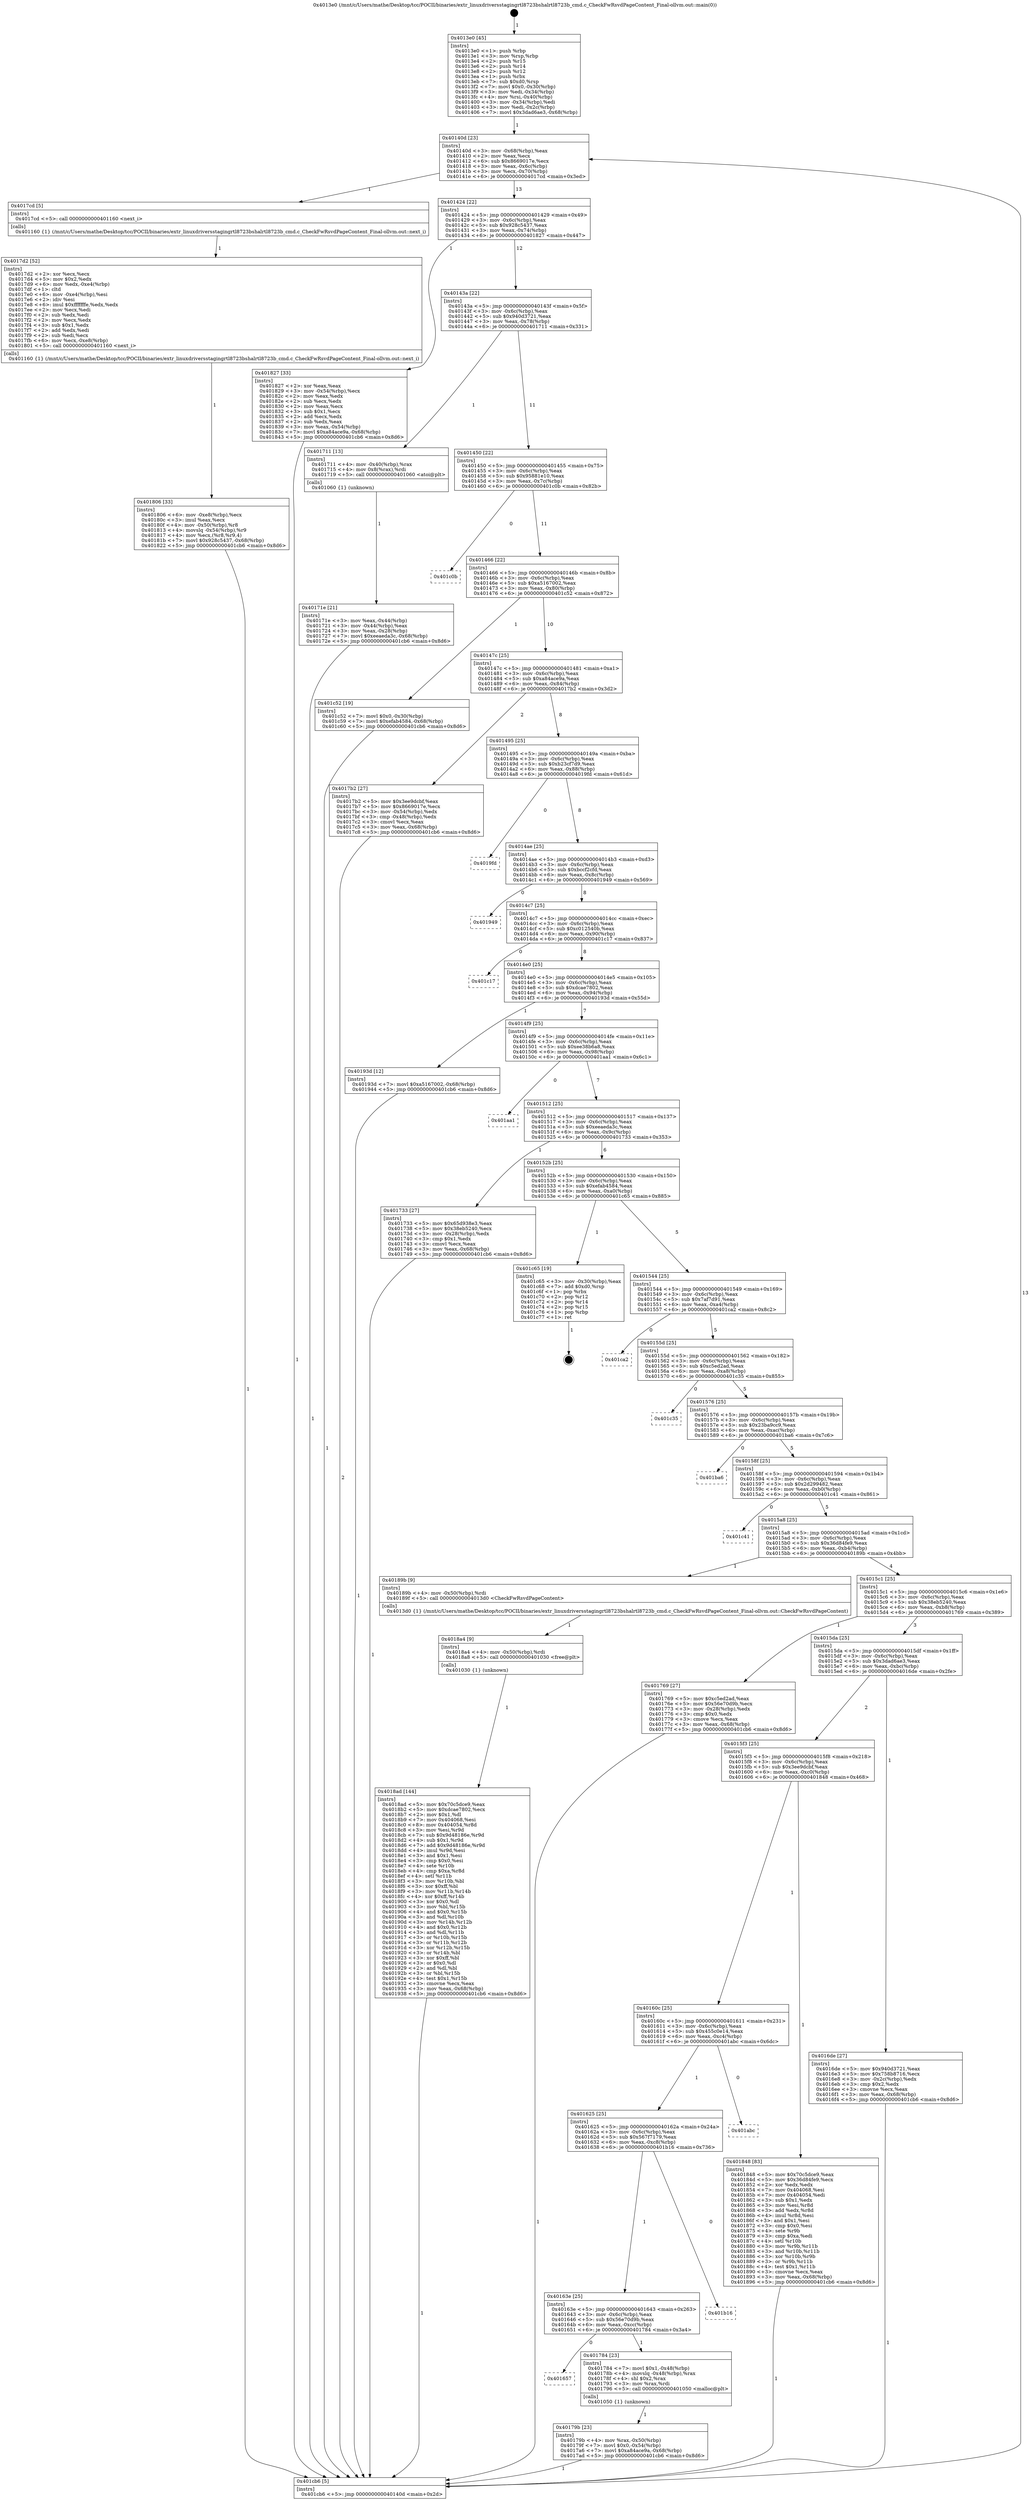 digraph "0x4013e0" {
  label = "0x4013e0 (/mnt/c/Users/mathe/Desktop/tcc/POCII/binaries/extr_linuxdriversstagingrtl8723bshalrtl8723b_cmd.c_CheckFwRsvdPageContent_Final-ollvm.out::main(0))"
  labelloc = "t"
  node[shape=record]

  Entry [label="",width=0.3,height=0.3,shape=circle,fillcolor=black,style=filled]
  "0x40140d" [label="{
     0x40140d [23]\l
     | [instrs]\l
     &nbsp;&nbsp;0x40140d \<+3\>: mov -0x68(%rbp),%eax\l
     &nbsp;&nbsp;0x401410 \<+2\>: mov %eax,%ecx\l
     &nbsp;&nbsp;0x401412 \<+6\>: sub $0x8669017e,%ecx\l
     &nbsp;&nbsp;0x401418 \<+3\>: mov %eax,-0x6c(%rbp)\l
     &nbsp;&nbsp;0x40141b \<+3\>: mov %ecx,-0x70(%rbp)\l
     &nbsp;&nbsp;0x40141e \<+6\>: je 00000000004017cd \<main+0x3ed\>\l
  }"]
  "0x4017cd" [label="{
     0x4017cd [5]\l
     | [instrs]\l
     &nbsp;&nbsp;0x4017cd \<+5\>: call 0000000000401160 \<next_i\>\l
     | [calls]\l
     &nbsp;&nbsp;0x401160 \{1\} (/mnt/c/Users/mathe/Desktop/tcc/POCII/binaries/extr_linuxdriversstagingrtl8723bshalrtl8723b_cmd.c_CheckFwRsvdPageContent_Final-ollvm.out::next_i)\l
  }"]
  "0x401424" [label="{
     0x401424 [22]\l
     | [instrs]\l
     &nbsp;&nbsp;0x401424 \<+5\>: jmp 0000000000401429 \<main+0x49\>\l
     &nbsp;&nbsp;0x401429 \<+3\>: mov -0x6c(%rbp),%eax\l
     &nbsp;&nbsp;0x40142c \<+5\>: sub $0x928c5437,%eax\l
     &nbsp;&nbsp;0x401431 \<+3\>: mov %eax,-0x74(%rbp)\l
     &nbsp;&nbsp;0x401434 \<+6\>: je 0000000000401827 \<main+0x447\>\l
  }"]
  Exit [label="",width=0.3,height=0.3,shape=circle,fillcolor=black,style=filled,peripheries=2]
  "0x401827" [label="{
     0x401827 [33]\l
     | [instrs]\l
     &nbsp;&nbsp;0x401827 \<+2\>: xor %eax,%eax\l
     &nbsp;&nbsp;0x401829 \<+3\>: mov -0x54(%rbp),%ecx\l
     &nbsp;&nbsp;0x40182c \<+2\>: mov %eax,%edx\l
     &nbsp;&nbsp;0x40182e \<+2\>: sub %ecx,%edx\l
     &nbsp;&nbsp;0x401830 \<+2\>: mov %eax,%ecx\l
     &nbsp;&nbsp;0x401832 \<+3\>: sub $0x1,%ecx\l
     &nbsp;&nbsp;0x401835 \<+2\>: add %ecx,%edx\l
     &nbsp;&nbsp;0x401837 \<+2\>: sub %edx,%eax\l
     &nbsp;&nbsp;0x401839 \<+3\>: mov %eax,-0x54(%rbp)\l
     &nbsp;&nbsp;0x40183c \<+7\>: movl $0xa84ace9a,-0x68(%rbp)\l
     &nbsp;&nbsp;0x401843 \<+5\>: jmp 0000000000401cb6 \<main+0x8d6\>\l
  }"]
  "0x40143a" [label="{
     0x40143a [22]\l
     | [instrs]\l
     &nbsp;&nbsp;0x40143a \<+5\>: jmp 000000000040143f \<main+0x5f\>\l
     &nbsp;&nbsp;0x40143f \<+3\>: mov -0x6c(%rbp),%eax\l
     &nbsp;&nbsp;0x401442 \<+5\>: sub $0x940d3721,%eax\l
     &nbsp;&nbsp;0x401447 \<+3\>: mov %eax,-0x78(%rbp)\l
     &nbsp;&nbsp;0x40144a \<+6\>: je 0000000000401711 \<main+0x331\>\l
  }"]
  "0x4018ad" [label="{
     0x4018ad [144]\l
     | [instrs]\l
     &nbsp;&nbsp;0x4018ad \<+5\>: mov $0x70c5dce9,%eax\l
     &nbsp;&nbsp;0x4018b2 \<+5\>: mov $0xdcae7802,%ecx\l
     &nbsp;&nbsp;0x4018b7 \<+2\>: mov $0x1,%dl\l
     &nbsp;&nbsp;0x4018b9 \<+7\>: mov 0x404068,%esi\l
     &nbsp;&nbsp;0x4018c0 \<+8\>: mov 0x404054,%r8d\l
     &nbsp;&nbsp;0x4018c8 \<+3\>: mov %esi,%r9d\l
     &nbsp;&nbsp;0x4018cb \<+7\>: sub $0x9d48186e,%r9d\l
     &nbsp;&nbsp;0x4018d2 \<+4\>: sub $0x1,%r9d\l
     &nbsp;&nbsp;0x4018d6 \<+7\>: add $0x9d48186e,%r9d\l
     &nbsp;&nbsp;0x4018dd \<+4\>: imul %r9d,%esi\l
     &nbsp;&nbsp;0x4018e1 \<+3\>: and $0x1,%esi\l
     &nbsp;&nbsp;0x4018e4 \<+3\>: cmp $0x0,%esi\l
     &nbsp;&nbsp;0x4018e7 \<+4\>: sete %r10b\l
     &nbsp;&nbsp;0x4018eb \<+4\>: cmp $0xa,%r8d\l
     &nbsp;&nbsp;0x4018ef \<+4\>: setl %r11b\l
     &nbsp;&nbsp;0x4018f3 \<+3\>: mov %r10b,%bl\l
     &nbsp;&nbsp;0x4018f6 \<+3\>: xor $0xff,%bl\l
     &nbsp;&nbsp;0x4018f9 \<+3\>: mov %r11b,%r14b\l
     &nbsp;&nbsp;0x4018fc \<+4\>: xor $0xff,%r14b\l
     &nbsp;&nbsp;0x401900 \<+3\>: xor $0x0,%dl\l
     &nbsp;&nbsp;0x401903 \<+3\>: mov %bl,%r15b\l
     &nbsp;&nbsp;0x401906 \<+4\>: and $0x0,%r15b\l
     &nbsp;&nbsp;0x40190a \<+3\>: and %dl,%r10b\l
     &nbsp;&nbsp;0x40190d \<+3\>: mov %r14b,%r12b\l
     &nbsp;&nbsp;0x401910 \<+4\>: and $0x0,%r12b\l
     &nbsp;&nbsp;0x401914 \<+3\>: and %dl,%r11b\l
     &nbsp;&nbsp;0x401917 \<+3\>: or %r10b,%r15b\l
     &nbsp;&nbsp;0x40191a \<+3\>: or %r11b,%r12b\l
     &nbsp;&nbsp;0x40191d \<+3\>: xor %r12b,%r15b\l
     &nbsp;&nbsp;0x401920 \<+3\>: or %r14b,%bl\l
     &nbsp;&nbsp;0x401923 \<+3\>: xor $0xff,%bl\l
     &nbsp;&nbsp;0x401926 \<+3\>: or $0x0,%dl\l
     &nbsp;&nbsp;0x401929 \<+2\>: and %dl,%bl\l
     &nbsp;&nbsp;0x40192b \<+3\>: or %bl,%r15b\l
     &nbsp;&nbsp;0x40192e \<+4\>: test $0x1,%r15b\l
     &nbsp;&nbsp;0x401932 \<+3\>: cmovne %ecx,%eax\l
     &nbsp;&nbsp;0x401935 \<+3\>: mov %eax,-0x68(%rbp)\l
     &nbsp;&nbsp;0x401938 \<+5\>: jmp 0000000000401cb6 \<main+0x8d6\>\l
  }"]
  "0x401711" [label="{
     0x401711 [13]\l
     | [instrs]\l
     &nbsp;&nbsp;0x401711 \<+4\>: mov -0x40(%rbp),%rax\l
     &nbsp;&nbsp;0x401715 \<+4\>: mov 0x8(%rax),%rdi\l
     &nbsp;&nbsp;0x401719 \<+5\>: call 0000000000401060 \<atoi@plt\>\l
     | [calls]\l
     &nbsp;&nbsp;0x401060 \{1\} (unknown)\l
  }"]
  "0x401450" [label="{
     0x401450 [22]\l
     | [instrs]\l
     &nbsp;&nbsp;0x401450 \<+5\>: jmp 0000000000401455 \<main+0x75\>\l
     &nbsp;&nbsp;0x401455 \<+3\>: mov -0x6c(%rbp),%eax\l
     &nbsp;&nbsp;0x401458 \<+5\>: sub $0x95881e10,%eax\l
     &nbsp;&nbsp;0x40145d \<+3\>: mov %eax,-0x7c(%rbp)\l
     &nbsp;&nbsp;0x401460 \<+6\>: je 0000000000401c0b \<main+0x82b\>\l
  }"]
  "0x4018a4" [label="{
     0x4018a4 [9]\l
     | [instrs]\l
     &nbsp;&nbsp;0x4018a4 \<+4\>: mov -0x50(%rbp),%rdi\l
     &nbsp;&nbsp;0x4018a8 \<+5\>: call 0000000000401030 \<free@plt\>\l
     | [calls]\l
     &nbsp;&nbsp;0x401030 \{1\} (unknown)\l
  }"]
  "0x401c0b" [label="{
     0x401c0b\l
  }", style=dashed]
  "0x401466" [label="{
     0x401466 [22]\l
     | [instrs]\l
     &nbsp;&nbsp;0x401466 \<+5\>: jmp 000000000040146b \<main+0x8b\>\l
     &nbsp;&nbsp;0x40146b \<+3\>: mov -0x6c(%rbp),%eax\l
     &nbsp;&nbsp;0x40146e \<+5\>: sub $0xa5167002,%eax\l
     &nbsp;&nbsp;0x401473 \<+3\>: mov %eax,-0x80(%rbp)\l
     &nbsp;&nbsp;0x401476 \<+6\>: je 0000000000401c52 \<main+0x872\>\l
  }"]
  "0x401806" [label="{
     0x401806 [33]\l
     | [instrs]\l
     &nbsp;&nbsp;0x401806 \<+6\>: mov -0xe8(%rbp),%ecx\l
     &nbsp;&nbsp;0x40180c \<+3\>: imul %eax,%ecx\l
     &nbsp;&nbsp;0x40180f \<+4\>: mov -0x50(%rbp),%r8\l
     &nbsp;&nbsp;0x401813 \<+4\>: movslq -0x54(%rbp),%r9\l
     &nbsp;&nbsp;0x401817 \<+4\>: mov %ecx,(%r8,%r9,4)\l
     &nbsp;&nbsp;0x40181b \<+7\>: movl $0x928c5437,-0x68(%rbp)\l
     &nbsp;&nbsp;0x401822 \<+5\>: jmp 0000000000401cb6 \<main+0x8d6\>\l
  }"]
  "0x401c52" [label="{
     0x401c52 [19]\l
     | [instrs]\l
     &nbsp;&nbsp;0x401c52 \<+7\>: movl $0x0,-0x30(%rbp)\l
     &nbsp;&nbsp;0x401c59 \<+7\>: movl $0xefab4584,-0x68(%rbp)\l
     &nbsp;&nbsp;0x401c60 \<+5\>: jmp 0000000000401cb6 \<main+0x8d6\>\l
  }"]
  "0x40147c" [label="{
     0x40147c [25]\l
     | [instrs]\l
     &nbsp;&nbsp;0x40147c \<+5\>: jmp 0000000000401481 \<main+0xa1\>\l
     &nbsp;&nbsp;0x401481 \<+3\>: mov -0x6c(%rbp),%eax\l
     &nbsp;&nbsp;0x401484 \<+5\>: sub $0xa84ace9a,%eax\l
     &nbsp;&nbsp;0x401489 \<+6\>: mov %eax,-0x84(%rbp)\l
     &nbsp;&nbsp;0x40148f \<+6\>: je 00000000004017b2 \<main+0x3d2\>\l
  }"]
  "0x4017d2" [label="{
     0x4017d2 [52]\l
     | [instrs]\l
     &nbsp;&nbsp;0x4017d2 \<+2\>: xor %ecx,%ecx\l
     &nbsp;&nbsp;0x4017d4 \<+5\>: mov $0x2,%edx\l
     &nbsp;&nbsp;0x4017d9 \<+6\>: mov %edx,-0xe4(%rbp)\l
     &nbsp;&nbsp;0x4017df \<+1\>: cltd\l
     &nbsp;&nbsp;0x4017e0 \<+6\>: mov -0xe4(%rbp),%esi\l
     &nbsp;&nbsp;0x4017e6 \<+2\>: idiv %esi\l
     &nbsp;&nbsp;0x4017e8 \<+6\>: imul $0xfffffffe,%edx,%edx\l
     &nbsp;&nbsp;0x4017ee \<+2\>: mov %ecx,%edi\l
     &nbsp;&nbsp;0x4017f0 \<+2\>: sub %edx,%edi\l
     &nbsp;&nbsp;0x4017f2 \<+2\>: mov %ecx,%edx\l
     &nbsp;&nbsp;0x4017f4 \<+3\>: sub $0x1,%edx\l
     &nbsp;&nbsp;0x4017f7 \<+2\>: add %edx,%edi\l
     &nbsp;&nbsp;0x4017f9 \<+2\>: sub %edi,%ecx\l
     &nbsp;&nbsp;0x4017fb \<+6\>: mov %ecx,-0xe8(%rbp)\l
     &nbsp;&nbsp;0x401801 \<+5\>: call 0000000000401160 \<next_i\>\l
     | [calls]\l
     &nbsp;&nbsp;0x401160 \{1\} (/mnt/c/Users/mathe/Desktop/tcc/POCII/binaries/extr_linuxdriversstagingrtl8723bshalrtl8723b_cmd.c_CheckFwRsvdPageContent_Final-ollvm.out::next_i)\l
  }"]
  "0x4017b2" [label="{
     0x4017b2 [27]\l
     | [instrs]\l
     &nbsp;&nbsp;0x4017b2 \<+5\>: mov $0x3ee9dcbf,%eax\l
     &nbsp;&nbsp;0x4017b7 \<+5\>: mov $0x8669017e,%ecx\l
     &nbsp;&nbsp;0x4017bc \<+3\>: mov -0x54(%rbp),%edx\l
     &nbsp;&nbsp;0x4017bf \<+3\>: cmp -0x48(%rbp),%edx\l
     &nbsp;&nbsp;0x4017c2 \<+3\>: cmovl %ecx,%eax\l
     &nbsp;&nbsp;0x4017c5 \<+3\>: mov %eax,-0x68(%rbp)\l
     &nbsp;&nbsp;0x4017c8 \<+5\>: jmp 0000000000401cb6 \<main+0x8d6\>\l
  }"]
  "0x401495" [label="{
     0x401495 [25]\l
     | [instrs]\l
     &nbsp;&nbsp;0x401495 \<+5\>: jmp 000000000040149a \<main+0xba\>\l
     &nbsp;&nbsp;0x40149a \<+3\>: mov -0x6c(%rbp),%eax\l
     &nbsp;&nbsp;0x40149d \<+5\>: sub $0xb23cf7d9,%eax\l
     &nbsp;&nbsp;0x4014a2 \<+6\>: mov %eax,-0x88(%rbp)\l
     &nbsp;&nbsp;0x4014a8 \<+6\>: je 00000000004019fd \<main+0x61d\>\l
  }"]
  "0x40179b" [label="{
     0x40179b [23]\l
     | [instrs]\l
     &nbsp;&nbsp;0x40179b \<+4\>: mov %rax,-0x50(%rbp)\l
     &nbsp;&nbsp;0x40179f \<+7\>: movl $0x0,-0x54(%rbp)\l
     &nbsp;&nbsp;0x4017a6 \<+7\>: movl $0xa84ace9a,-0x68(%rbp)\l
     &nbsp;&nbsp;0x4017ad \<+5\>: jmp 0000000000401cb6 \<main+0x8d6\>\l
  }"]
  "0x4019fd" [label="{
     0x4019fd\l
  }", style=dashed]
  "0x4014ae" [label="{
     0x4014ae [25]\l
     | [instrs]\l
     &nbsp;&nbsp;0x4014ae \<+5\>: jmp 00000000004014b3 \<main+0xd3\>\l
     &nbsp;&nbsp;0x4014b3 \<+3\>: mov -0x6c(%rbp),%eax\l
     &nbsp;&nbsp;0x4014b6 \<+5\>: sub $0xbccf2cfd,%eax\l
     &nbsp;&nbsp;0x4014bb \<+6\>: mov %eax,-0x8c(%rbp)\l
     &nbsp;&nbsp;0x4014c1 \<+6\>: je 0000000000401949 \<main+0x569\>\l
  }"]
  "0x401657" [label="{
     0x401657\l
  }", style=dashed]
  "0x401949" [label="{
     0x401949\l
  }", style=dashed]
  "0x4014c7" [label="{
     0x4014c7 [25]\l
     | [instrs]\l
     &nbsp;&nbsp;0x4014c7 \<+5\>: jmp 00000000004014cc \<main+0xec\>\l
     &nbsp;&nbsp;0x4014cc \<+3\>: mov -0x6c(%rbp),%eax\l
     &nbsp;&nbsp;0x4014cf \<+5\>: sub $0xc012540b,%eax\l
     &nbsp;&nbsp;0x4014d4 \<+6\>: mov %eax,-0x90(%rbp)\l
     &nbsp;&nbsp;0x4014da \<+6\>: je 0000000000401c17 \<main+0x837\>\l
  }"]
  "0x401784" [label="{
     0x401784 [23]\l
     | [instrs]\l
     &nbsp;&nbsp;0x401784 \<+7\>: movl $0x1,-0x48(%rbp)\l
     &nbsp;&nbsp;0x40178b \<+4\>: movslq -0x48(%rbp),%rax\l
     &nbsp;&nbsp;0x40178f \<+4\>: shl $0x2,%rax\l
     &nbsp;&nbsp;0x401793 \<+3\>: mov %rax,%rdi\l
     &nbsp;&nbsp;0x401796 \<+5\>: call 0000000000401050 \<malloc@plt\>\l
     | [calls]\l
     &nbsp;&nbsp;0x401050 \{1\} (unknown)\l
  }"]
  "0x401c17" [label="{
     0x401c17\l
  }", style=dashed]
  "0x4014e0" [label="{
     0x4014e0 [25]\l
     | [instrs]\l
     &nbsp;&nbsp;0x4014e0 \<+5\>: jmp 00000000004014e5 \<main+0x105\>\l
     &nbsp;&nbsp;0x4014e5 \<+3\>: mov -0x6c(%rbp),%eax\l
     &nbsp;&nbsp;0x4014e8 \<+5\>: sub $0xdcae7802,%eax\l
     &nbsp;&nbsp;0x4014ed \<+6\>: mov %eax,-0x94(%rbp)\l
     &nbsp;&nbsp;0x4014f3 \<+6\>: je 000000000040193d \<main+0x55d\>\l
  }"]
  "0x40163e" [label="{
     0x40163e [25]\l
     | [instrs]\l
     &nbsp;&nbsp;0x40163e \<+5\>: jmp 0000000000401643 \<main+0x263\>\l
     &nbsp;&nbsp;0x401643 \<+3\>: mov -0x6c(%rbp),%eax\l
     &nbsp;&nbsp;0x401646 \<+5\>: sub $0x56e70d9b,%eax\l
     &nbsp;&nbsp;0x40164b \<+6\>: mov %eax,-0xcc(%rbp)\l
     &nbsp;&nbsp;0x401651 \<+6\>: je 0000000000401784 \<main+0x3a4\>\l
  }"]
  "0x40193d" [label="{
     0x40193d [12]\l
     | [instrs]\l
     &nbsp;&nbsp;0x40193d \<+7\>: movl $0xa5167002,-0x68(%rbp)\l
     &nbsp;&nbsp;0x401944 \<+5\>: jmp 0000000000401cb6 \<main+0x8d6\>\l
  }"]
  "0x4014f9" [label="{
     0x4014f9 [25]\l
     | [instrs]\l
     &nbsp;&nbsp;0x4014f9 \<+5\>: jmp 00000000004014fe \<main+0x11e\>\l
     &nbsp;&nbsp;0x4014fe \<+3\>: mov -0x6c(%rbp),%eax\l
     &nbsp;&nbsp;0x401501 \<+5\>: sub $0xee38b6a8,%eax\l
     &nbsp;&nbsp;0x401506 \<+6\>: mov %eax,-0x98(%rbp)\l
     &nbsp;&nbsp;0x40150c \<+6\>: je 0000000000401aa1 \<main+0x6c1\>\l
  }"]
  "0x401b16" [label="{
     0x401b16\l
  }", style=dashed]
  "0x401aa1" [label="{
     0x401aa1\l
  }", style=dashed]
  "0x401512" [label="{
     0x401512 [25]\l
     | [instrs]\l
     &nbsp;&nbsp;0x401512 \<+5\>: jmp 0000000000401517 \<main+0x137\>\l
     &nbsp;&nbsp;0x401517 \<+3\>: mov -0x6c(%rbp),%eax\l
     &nbsp;&nbsp;0x40151a \<+5\>: sub $0xeeaeda3c,%eax\l
     &nbsp;&nbsp;0x40151f \<+6\>: mov %eax,-0x9c(%rbp)\l
     &nbsp;&nbsp;0x401525 \<+6\>: je 0000000000401733 \<main+0x353\>\l
  }"]
  "0x401625" [label="{
     0x401625 [25]\l
     | [instrs]\l
     &nbsp;&nbsp;0x401625 \<+5\>: jmp 000000000040162a \<main+0x24a\>\l
     &nbsp;&nbsp;0x40162a \<+3\>: mov -0x6c(%rbp),%eax\l
     &nbsp;&nbsp;0x40162d \<+5\>: sub $0x567f7179,%eax\l
     &nbsp;&nbsp;0x401632 \<+6\>: mov %eax,-0xc8(%rbp)\l
     &nbsp;&nbsp;0x401638 \<+6\>: je 0000000000401b16 \<main+0x736\>\l
  }"]
  "0x401733" [label="{
     0x401733 [27]\l
     | [instrs]\l
     &nbsp;&nbsp;0x401733 \<+5\>: mov $0x65d938e3,%eax\l
     &nbsp;&nbsp;0x401738 \<+5\>: mov $0x38eb5240,%ecx\l
     &nbsp;&nbsp;0x40173d \<+3\>: mov -0x28(%rbp),%edx\l
     &nbsp;&nbsp;0x401740 \<+3\>: cmp $0x1,%edx\l
     &nbsp;&nbsp;0x401743 \<+3\>: cmovl %ecx,%eax\l
     &nbsp;&nbsp;0x401746 \<+3\>: mov %eax,-0x68(%rbp)\l
     &nbsp;&nbsp;0x401749 \<+5\>: jmp 0000000000401cb6 \<main+0x8d6\>\l
  }"]
  "0x40152b" [label="{
     0x40152b [25]\l
     | [instrs]\l
     &nbsp;&nbsp;0x40152b \<+5\>: jmp 0000000000401530 \<main+0x150\>\l
     &nbsp;&nbsp;0x401530 \<+3\>: mov -0x6c(%rbp),%eax\l
     &nbsp;&nbsp;0x401533 \<+5\>: sub $0xefab4584,%eax\l
     &nbsp;&nbsp;0x401538 \<+6\>: mov %eax,-0xa0(%rbp)\l
     &nbsp;&nbsp;0x40153e \<+6\>: je 0000000000401c65 \<main+0x885\>\l
  }"]
  "0x401abc" [label="{
     0x401abc\l
  }", style=dashed]
  "0x401c65" [label="{
     0x401c65 [19]\l
     | [instrs]\l
     &nbsp;&nbsp;0x401c65 \<+3\>: mov -0x30(%rbp),%eax\l
     &nbsp;&nbsp;0x401c68 \<+7\>: add $0xd0,%rsp\l
     &nbsp;&nbsp;0x401c6f \<+1\>: pop %rbx\l
     &nbsp;&nbsp;0x401c70 \<+2\>: pop %r12\l
     &nbsp;&nbsp;0x401c72 \<+2\>: pop %r14\l
     &nbsp;&nbsp;0x401c74 \<+2\>: pop %r15\l
     &nbsp;&nbsp;0x401c76 \<+1\>: pop %rbp\l
     &nbsp;&nbsp;0x401c77 \<+1\>: ret\l
  }"]
  "0x401544" [label="{
     0x401544 [25]\l
     | [instrs]\l
     &nbsp;&nbsp;0x401544 \<+5\>: jmp 0000000000401549 \<main+0x169\>\l
     &nbsp;&nbsp;0x401549 \<+3\>: mov -0x6c(%rbp),%eax\l
     &nbsp;&nbsp;0x40154c \<+5\>: sub $0x7af7d91,%eax\l
     &nbsp;&nbsp;0x401551 \<+6\>: mov %eax,-0xa4(%rbp)\l
     &nbsp;&nbsp;0x401557 \<+6\>: je 0000000000401ca2 \<main+0x8c2\>\l
  }"]
  "0x40160c" [label="{
     0x40160c [25]\l
     | [instrs]\l
     &nbsp;&nbsp;0x40160c \<+5\>: jmp 0000000000401611 \<main+0x231\>\l
     &nbsp;&nbsp;0x401611 \<+3\>: mov -0x6c(%rbp),%eax\l
     &nbsp;&nbsp;0x401614 \<+5\>: sub $0x455c0e14,%eax\l
     &nbsp;&nbsp;0x401619 \<+6\>: mov %eax,-0xc4(%rbp)\l
     &nbsp;&nbsp;0x40161f \<+6\>: je 0000000000401abc \<main+0x6dc\>\l
  }"]
  "0x401ca2" [label="{
     0x401ca2\l
  }", style=dashed]
  "0x40155d" [label="{
     0x40155d [25]\l
     | [instrs]\l
     &nbsp;&nbsp;0x40155d \<+5\>: jmp 0000000000401562 \<main+0x182\>\l
     &nbsp;&nbsp;0x401562 \<+3\>: mov -0x6c(%rbp),%eax\l
     &nbsp;&nbsp;0x401565 \<+5\>: sub $0xc5ed2ad,%eax\l
     &nbsp;&nbsp;0x40156a \<+6\>: mov %eax,-0xa8(%rbp)\l
     &nbsp;&nbsp;0x401570 \<+6\>: je 0000000000401c35 \<main+0x855\>\l
  }"]
  "0x401848" [label="{
     0x401848 [83]\l
     | [instrs]\l
     &nbsp;&nbsp;0x401848 \<+5\>: mov $0x70c5dce9,%eax\l
     &nbsp;&nbsp;0x40184d \<+5\>: mov $0x36d84fe9,%ecx\l
     &nbsp;&nbsp;0x401852 \<+2\>: xor %edx,%edx\l
     &nbsp;&nbsp;0x401854 \<+7\>: mov 0x404068,%esi\l
     &nbsp;&nbsp;0x40185b \<+7\>: mov 0x404054,%edi\l
     &nbsp;&nbsp;0x401862 \<+3\>: sub $0x1,%edx\l
     &nbsp;&nbsp;0x401865 \<+3\>: mov %esi,%r8d\l
     &nbsp;&nbsp;0x401868 \<+3\>: add %edx,%r8d\l
     &nbsp;&nbsp;0x40186b \<+4\>: imul %r8d,%esi\l
     &nbsp;&nbsp;0x40186f \<+3\>: and $0x1,%esi\l
     &nbsp;&nbsp;0x401872 \<+3\>: cmp $0x0,%esi\l
     &nbsp;&nbsp;0x401875 \<+4\>: sete %r9b\l
     &nbsp;&nbsp;0x401879 \<+3\>: cmp $0xa,%edi\l
     &nbsp;&nbsp;0x40187c \<+4\>: setl %r10b\l
     &nbsp;&nbsp;0x401880 \<+3\>: mov %r9b,%r11b\l
     &nbsp;&nbsp;0x401883 \<+3\>: and %r10b,%r11b\l
     &nbsp;&nbsp;0x401886 \<+3\>: xor %r10b,%r9b\l
     &nbsp;&nbsp;0x401889 \<+3\>: or %r9b,%r11b\l
     &nbsp;&nbsp;0x40188c \<+4\>: test $0x1,%r11b\l
     &nbsp;&nbsp;0x401890 \<+3\>: cmovne %ecx,%eax\l
     &nbsp;&nbsp;0x401893 \<+3\>: mov %eax,-0x68(%rbp)\l
     &nbsp;&nbsp;0x401896 \<+5\>: jmp 0000000000401cb6 \<main+0x8d6\>\l
  }"]
  "0x401c35" [label="{
     0x401c35\l
  }", style=dashed]
  "0x401576" [label="{
     0x401576 [25]\l
     | [instrs]\l
     &nbsp;&nbsp;0x401576 \<+5\>: jmp 000000000040157b \<main+0x19b\>\l
     &nbsp;&nbsp;0x40157b \<+3\>: mov -0x6c(%rbp),%eax\l
     &nbsp;&nbsp;0x40157e \<+5\>: sub $0x23ba9cc9,%eax\l
     &nbsp;&nbsp;0x401583 \<+6\>: mov %eax,-0xac(%rbp)\l
     &nbsp;&nbsp;0x401589 \<+6\>: je 0000000000401ba6 \<main+0x7c6\>\l
  }"]
  "0x40171e" [label="{
     0x40171e [21]\l
     | [instrs]\l
     &nbsp;&nbsp;0x40171e \<+3\>: mov %eax,-0x44(%rbp)\l
     &nbsp;&nbsp;0x401721 \<+3\>: mov -0x44(%rbp),%eax\l
     &nbsp;&nbsp;0x401724 \<+3\>: mov %eax,-0x28(%rbp)\l
     &nbsp;&nbsp;0x401727 \<+7\>: movl $0xeeaeda3c,-0x68(%rbp)\l
     &nbsp;&nbsp;0x40172e \<+5\>: jmp 0000000000401cb6 \<main+0x8d6\>\l
  }"]
  "0x401ba6" [label="{
     0x401ba6\l
  }", style=dashed]
  "0x40158f" [label="{
     0x40158f [25]\l
     | [instrs]\l
     &nbsp;&nbsp;0x40158f \<+5\>: jmp 0000000000401594 \<main+0x1b4\>\l
     &nbsp;&nbsp;0x401594 \<+3\>: mov -0x6c(%rbp),%eax\l
     &nbsp;&nbsp;0x401597 \<+5\>: sub $0x2d299482,%eax\l
     &nbsp;&nbsp;0x40159c \<+6\>: mov %eax,-0xb0(%rbp)\l
     &nbsp;&nbsp;0x4015a2 \<+6\>: je 0000000000401c41 \<main+0x861\>\l
  }"]
  "0x4013e0" [label="{
     0x4013e0 [45]\l
     | [instrs]\l
     &nbsp;&nbsp;0x4013e0 \<+1\>: push %rbp\l
     &nbsp;&nbsp;0x4013e1 \<+3\>: mov %rsp,%rbp\l
     &nbsp;&nbsp;0x4013e4 \<+2\>: push %r15\l
     &nbsp;&nbsp;0x4013e6 \<+2\>: push %r14\l
     &nbsp;&nbsp;0x4013e8 \<+2\>: push %r12\l
     &nbsp;&nbsp;0x4013ea \<+1\>: push %rbx\l
     &nbsp;&nbsp;0x4013eb \<+7\>: sub $0xd0,%rsp\l
     &nbsp;&nbsp;0x4013f2 \<+7\>: movl $0x0,-0x30(%rbp)\l
     &nbsp;&nbsp;0x4013f9 \<+3\>: mov %edi,-0x34(%rbp)\l
     &nbsp;&nbsp;0x4013fc \<+4\>: mov %rsi,-0x40(%rbp)\l
     &nbsp;&nbsp;0x401400 \<+3\>: mov -0x34(%rbp),%edi\l
     &nbsp;&nbsp;0x401403 \<+3\>: mov %edi,-0x2c(%rbp)\l
     &nbsp;&nbsp;0x401406 \<+7\>: movl $0x3dad6ae3,-0x68(%rbp)\l
  }"]
  "0x401c41" [label="{
     0x401c41\l
  }", style=dashed]
  "0x4015a8" [label="{
     0x4015a8 [25]\l
     | [instrs]\l
     &nbsp;&nbsp;0x4015a8 \<+5\>: jmp 00000000004015ad \<main+0x1cd\>\l
     &nbsp;&nbsp;0x4015ad \<+3\>: mov -0x6c(%rbp),%eax\l
     &nbsp;&nbsp;0x4015b0 \<+5\>: sub $0x36d84fe9,%eax\l
     &nbsp;&nbsp;0x4015b5 \<+6\>: mov %eax,-0xb4(%rbp)\l
     &nbsp;&nbsp;0x4015bb \<+6\>: je 000000000040189b \<main+0x4bb\>\l
  }"]
  "0x401cb6" [label="{
     0x401cb6 [5]\l
     | [instrs]\l
     &nbsp;&nbsp;0x401cb6 \<+5\>: jmp 000000000040140d \<main+0x2d\>\l
  }"]
  "0x40189b" [label="{
     0x40189b [9]\l
     | [instrs]\l
     &nbsp;&nbsp;0x40189b \<+4\>: mov -0x50(%rbp),%rdi\l
     &nbsp;&nbsp;0x40189f \<+5\>: call 00000000004013d0 \<CheckFwRsvdPageContent\>\l
     | [calls]\l
     &nbsp;&nbsp;0x4013d0 \{1\} (/mnt/c/Users/mathe/Desktop/tcc/POCII/binaries/extr_linuxdriversstagingrtl8723bshalrtl8723b_cmd.c_CheckFwRsvdPageContent_Final-ollvm.out::CheckFwRsvdPageContent)\l
  }"]
  "0x4015c1" [label="{
     0x4015c1 [25]\l
     | [instrs]\l
     &nbsp;&nbsp;0x4015c1 \<+5\>: jmp 00000000004015c6 \<main+0x1e6\>\l
     &nbsp;&nbsp;0x4015c6 \<+3\>: mov -0x6c(%rbp),%eax\l
     &nbsp;&nbsp;0x4015c9 \<+5\>: sub $0x38eb5240,%eax\l
     &nbsp;&nbsp;0x4015ce \<+6\>: mov %eax,-0xb8(%rbp)\l
     &nbsp;&nbsp;0x4015d4 \<+6\>: je 0000000000401769 \<main+0x389\>\l
  }"]
  "0x4015f3" [label="{
     0x4015f3 [25]\l
     | [instrs]\l
     &nbsp;&nbsp;0x4015f3 \<+5\>: jmp 00000000004015f8 \<main+0x218\>\l
     &nbsp;&nbsp;0x4015f8 \<+3\>: mov -0x6c(%rbp),%eax\l
     &nbsp;&nbsp;0x4015fb \<+5\>: sub $0x3ee9dcbf,%eax\l
     &nbsp;&nbsp;0x401600 \<+6\>: mov %eax,-0xc0(%rbp)\l
     &nbsp;&nbsp;0x401606 \<+6\>: je 0000000000401848 \<main+0x468\>\l
  }"]
  "0x401769" [label="{
     0x401769 [27]\l
     | [instrs]\l
     &nbsp;&nbsp;0x401769 \<+5\>: mov $0xc5ed2ad,%eax\l
     &nbsp;&nbsp;0x40176e \<+5\>: mov $0x56e70d9b,%ecx\l
     &nbsp;&nbsp;0x401773 \<+3\>: mov -0x28(%rbp),%edx\l
     &nbsp;&nbsp;0x401776 \<+3\>: cmp $0x0,%edx\l
     &nbsp;&nbsp;0x401779 \<+3\>: cmove %ecx,%eax\l
     &nbsp;&nbsp;0x40177c \<+3\>: mov %eax,-0x68(%rbp)\l
     &nbsp;&nbsp;0x40177f \<+5\>: jmp 0000000000401cb6 \<main+0x8d6\>\l
  }"]
  "0x4015da" [label="{
     0x4015da [25]\l
     | [instrs]\l
     &nbsp;&nbsp;0x4015da \<+5\>: jmp 00000000004015df \<main+0x1ff\>\l
     &nbsp;&nbsp;0x4015df \<+3\>: mov -0x6c(%rbp),%eax\l
     &nbsp;&nbsp;0x4015e2 \<+5\>: sub $0x3dad6ae3,%eax\l
     &nbsp;&nbsp;0x4015e7 \<+6\>: mov %eax,-0xbc(%rbp)\l
     &nbsp;&nbsp;0x4015ed \<+6\>: je 00000000004016de \<main+0x2fe\>\l
  }"]
  "0x4016de" [label="{
     0x4016de [27]\l
     | [instrs]\l
     &nbsp;&nbsp;0x4016de \<+5\>: mov $0x940d3721,%eax\l
     &nbsp;&nbsp;0x4016e3 \<+5\>: mov $0x758b8716,%ecx\l
     &nbsp;&nbsp;0x4016e8 \<+3\>: mov -0x2c(%rbp),%edx\l
     &nbsp;&nbsp;0x4016eb \<+3\>: cmp $0x2,%edx\l
     &nbsp;&nbsp;0x4016ee \<+3\>: cmovne %ecx,%eax\l
     &nbsp;&nbsp;0x4016f1 \<+3\>: mov %eax,-0x68(%rbp)\l
     &nbsp;&nbsp;0x4016f4 \<+5\>: jmp 0000000000401cb6 \<main+0x8d6\>\l
  }"]
  Entry -> "0x4013e0" [label=" 1"]
  "0x40140d" -> "0x4017cd" [label=" 1"]
  "0x40140d" -> "0x401424" [label=" 13"]
  "0x401c65" -> Exit [label=" 1"]
  "0x401424" -> "0x401827" [label=" 1"]
  "0x401424" -> "0x40143a" [label=" 12"]
  "0x401c52" -> "0x401cb6" [label=" 1"]
  "0x40143a" -> "0x401711" [label=" 1"]
  "0x40143a" -> "0x401450" [label=" 11"]
  "0x40193d" -> "0x401cb6" [label=" 1"]
  "0x401450" -> "0x401c0b" [label=" 0"]
  "0x401450" -> "0x401466" [label=" 11"]
  "0x4018ad" -> "0x401cb6" [label=" 1"]
  "0x401466" -> "0x401c52" [label=" 1"]
  "0x401466" -> "0x40147c" [label=" 10"]
  "0x4018a4" -> "0x4018ad" [label=" 1"]
  "0x40147c" -> "0x4017b2" [label=" 2"]
  "0x40147c" -> "0x401495" [label=" 8"]
  "0x40189b" -> "0x4018a4" [label=" 1"]
  "0x401495" -> "0x4019fd" [label=" 0"]
  "0x401495" -> "0x4014ae" [label=" 8"]
  "0x401848" -> "0x401cb6" [label=" 1"]
  "0x4014ae" -> "0x401949" [label=" 0"]
  "0x4014ae" -> "0x4014c7" [label=" 8"]
  "0x401827" -> "0x401cb6" [label=" 1"]
  "0x4014c7" -> "0x401c17" [label=" 0"]
  "0x4014c7" -> "0x4014e0" [label=" 8"]
  "0x401806" -> "0x401cb6" [label=" 1"]
  "0x4014e0" -> "0x40193d" [label=" 1"]
  "0x4014e0" -> "0x4014f9" [label=" 7"]
  "0x4017cd" -> "0x4017d2" [label=" 1"]
  "0x4014f9" -> "0x401aa1" [label=" 0"]
  "0x4014f9" -> "0x401512" [label=" 7"]
  "0x4017b2" -> "0x401cb6" [label=" 2"]
  "0x401512" -> "0x401733" [label=" 1"]
  "0x401512" -> "0x40152b" [label=" 6"]
  "0x401784" -> "0x40179b" [label=" 1"]
  "0x40152b" -> "0x401c65" [label=" 1"]
  "0x40152b" -> "0x401544" [label=" 5"]
  "0x40163e" -> "0x401657" [label=" 0"]
  "0x401544" -> "0x401ca2" [label=" 0"]
  "0x401544" -> "0x40155d" [label=" 5"]
  "0x4017d2" -> "0x401806" [label=" 1"]
  "0x40155d" -> "0x401c35" [label=" 0"]
  "0x40155d" -> "0x401576" [label=" 5"]
  "0x401625" -> "0x40163e" [label=" 1"]
  "0x401576" -> "0x401ba6" [label=" 0"]
  "0x401576" -> "0x40158f" [label=" 5"]
  "0x40179b" -> "0x401cb6" [label=" 1"]
  "0x40158f" -> "0x401c41" [label=" 0"]
  "0x40158f" -> "0x4015a8" [label=" 5"]
  "0x40160c" -> "0x401625" [label=" 1"]
  "0x4015a8" -> "0x40189b" [label=" 1"]
  "0x4015a8" -> "0x4015c1" [label=" 4"]
  "0x40160c" -> "0x401abc" [label=" 0"]
  "0x4015c1" -> "0x401769" [label=" 1"]
  "0x4015c1" -> "0x4015da" [label=" 3"]
  "0x40163e" -> "0x401784" [label=" 1"]
  "0x4015da" -> "0x4016de" [label=" 1"]
  "0x4015da" -> "0x4015f3" [label=" 2"]
  "0x4016de" -> "0x401cb6" [label=" 1"]
  "0x4013e0" -> "0x40140d" [label=" 1"]
  "0x401cb6" -> "0x40140d" [label=" 13"]
  "0x401711" -> "0x40171e" [label=" 1"]
  "0x40171e" -> "0x401cb6" [label=" 1"]
  "0x401733" -> "0x401cb6" [label=" 1"]
  "0x401769" -> "0x401cb6" [label=" 1"]
  "0x401625" -> "0x401b16" [label=" 0"]
  "0x4015f3" -> "0x401848" [label=" 1"]
  "0x4015f3" -> "0x40160c" [label=" 1"]
}
